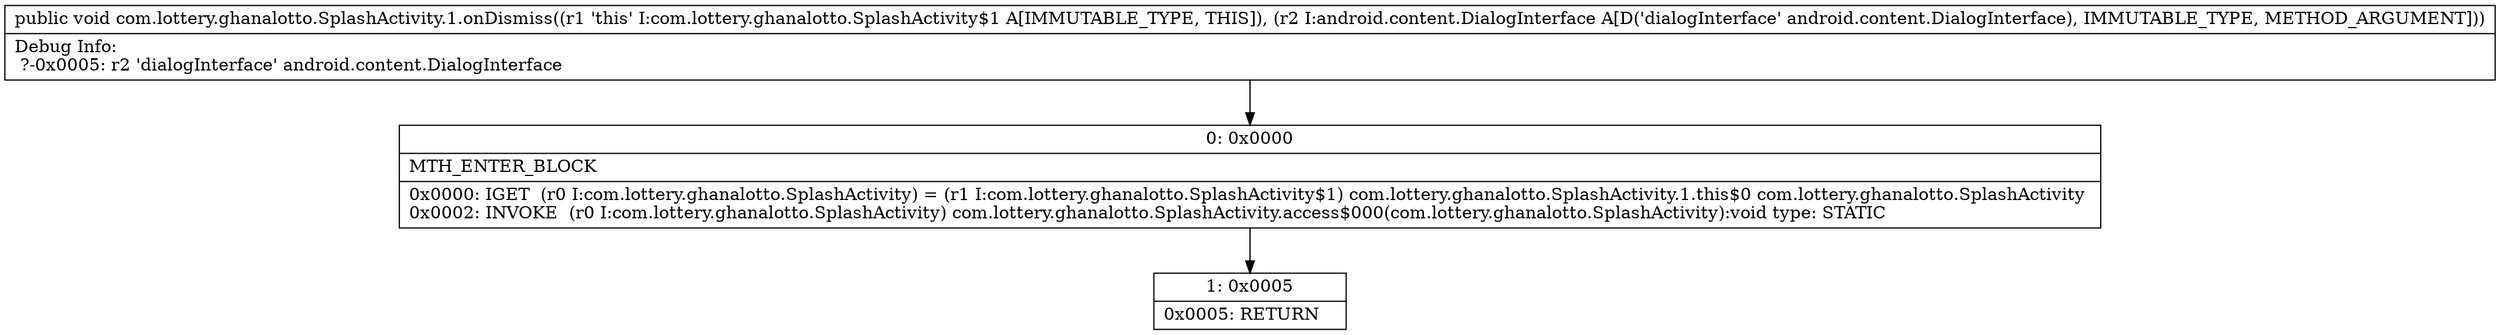 digraph "CFG forcom.lottery.ghanalotto.SplashActivity.1.onDismiss(Landroid\/content\/DialogInterface;)V" {
Node_0 [shape=record,label="{0\:\ 0x0000|MTH_ENTER_BLOCK\l|0x0000: IGET  (r0 I:com.lottery.ghanalotto.SplashActivity) = (r1 I:com.lottery.ghanalotto.SplashActivity$1) com.lottery.ghanalotto.SplashActivity.1.this$0 com.lottery.ghanalotto.SplashActivity \l0x0002: INVOKE  (r0 I:com.lottery.ghanalotto.SplashActivity) com.lottery.ghanalotto.SplashActivity.access$000(com.lottery.ghanalotto.SplashActivity):void type: STATIC \l}"];
Node_1 [shape=record,label="{1\:\ 0x0005|0x0005: RETURN   \l}"];
MethodNode[shape=record,label="{public void com.lottery.ghanalotto.SplashActivity.1.onDismiss((r1 'this' I:com.lottery.ghanalotto.SplashActivity$1 A[IMMUTABLE_TYPE, THIS]), (r2 I:android.content.DialogInterface A[D('dialogInterface' android.content.DialogInterface), IMMUTABLE_TYPE, METHOD_ARGUMENT]))  | Debug Info:\l  ?\-0x0005: r2 'dialogInterface' android.content.DialogInterface\l}"];
MethodNode -> Node_0;
Node_0 -> Node_1;
}

